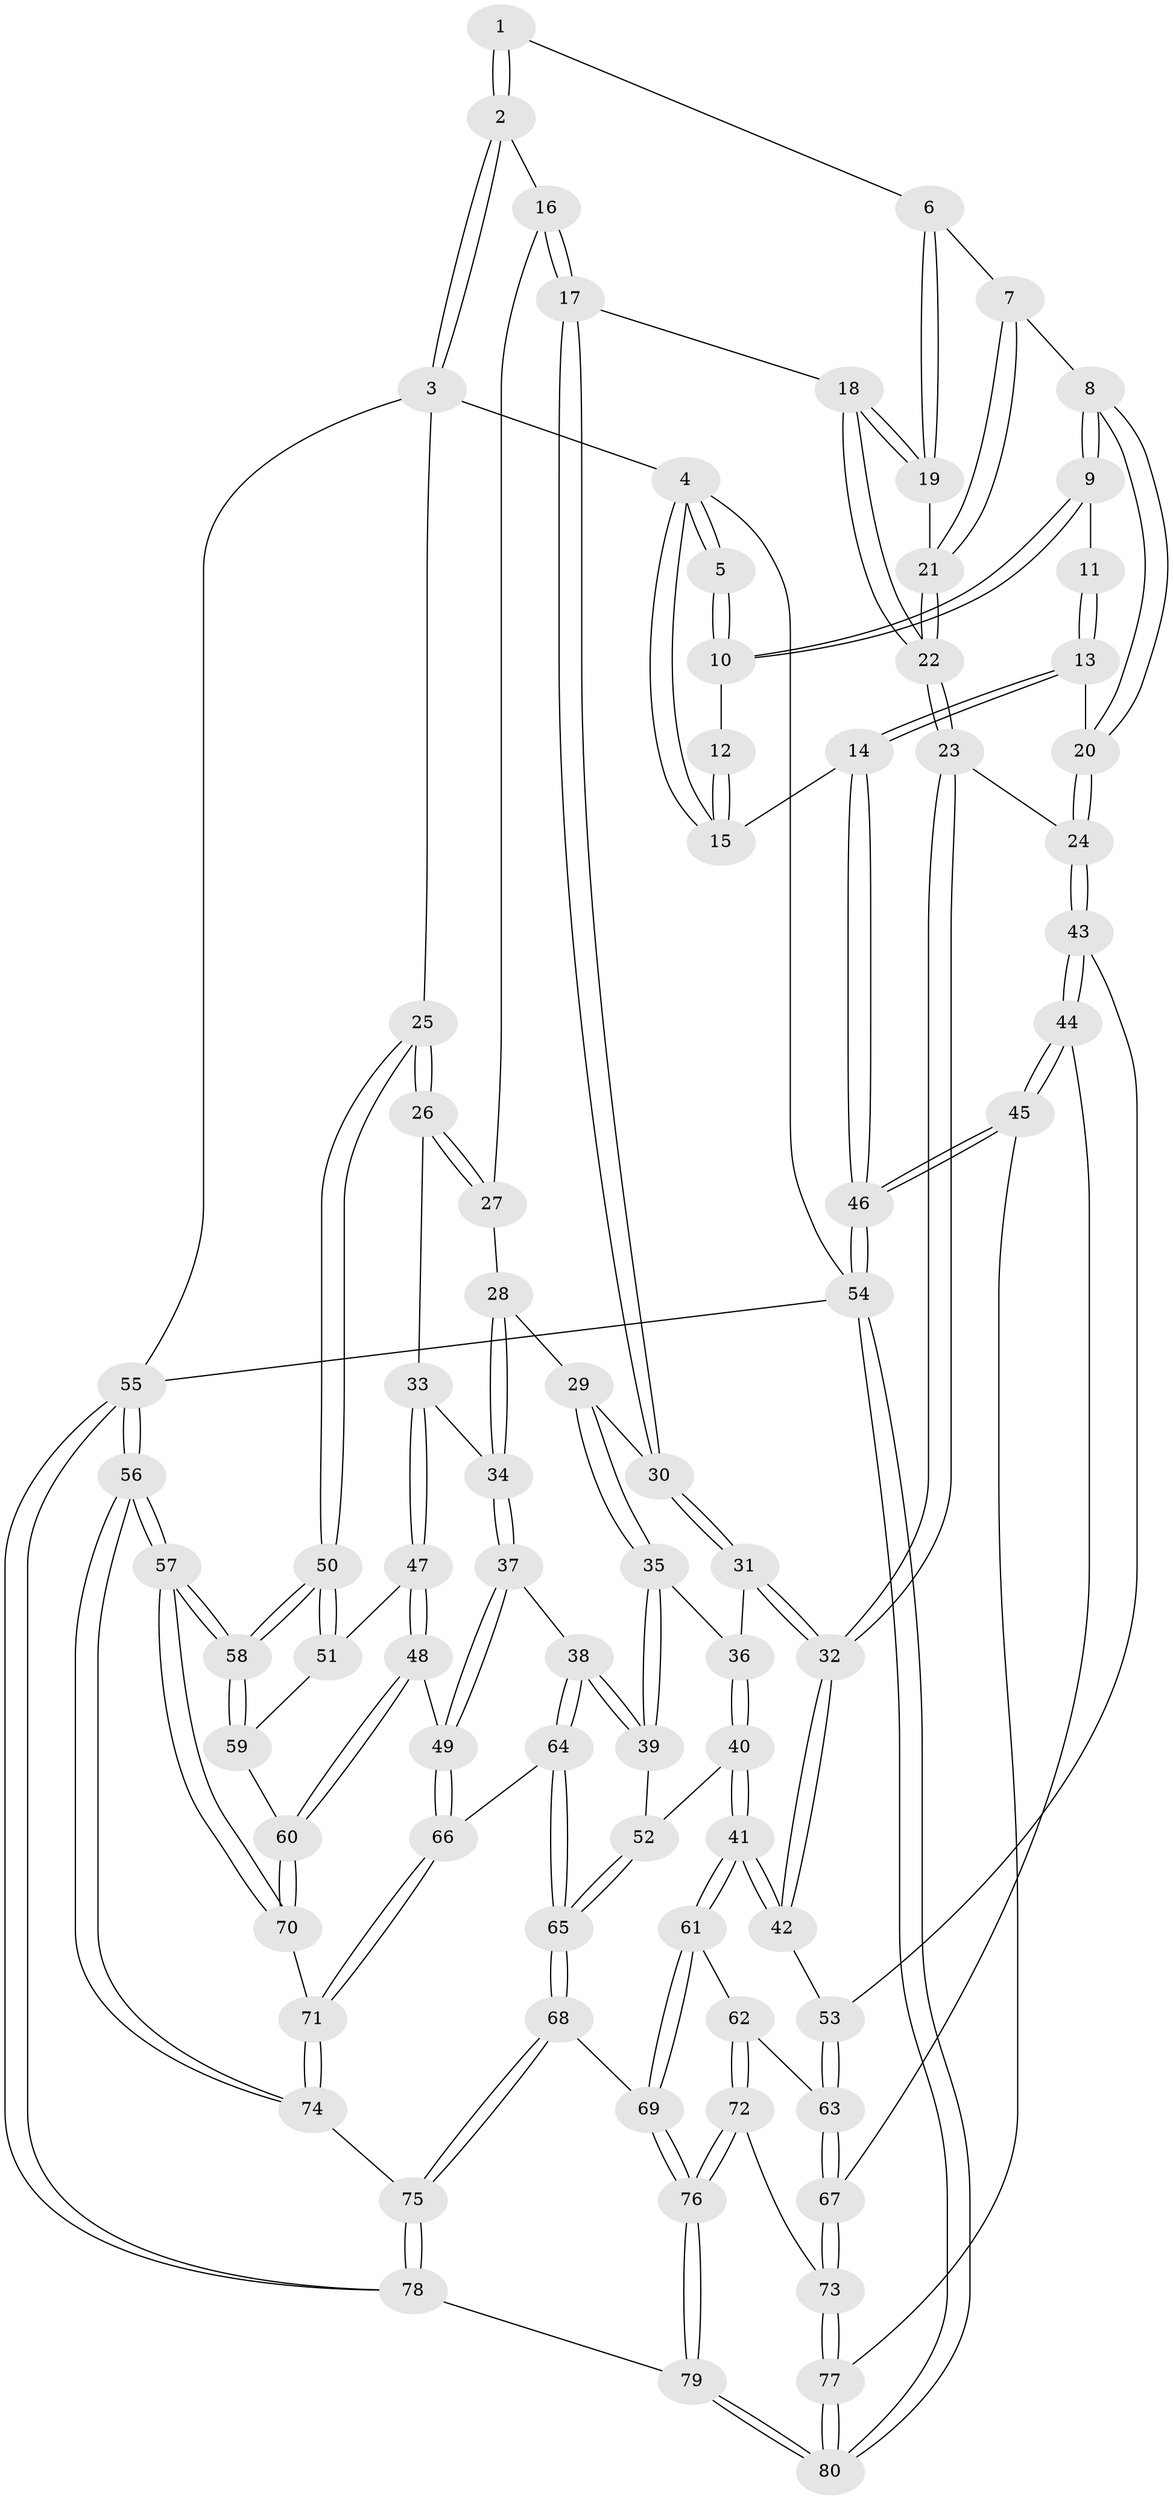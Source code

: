 // Generated by graph-tools (version 1.1) at 2025/27/03/15/25 16:27:57]
// undirected, 80 vertices, 197 edges
graph export_dot {
graph [start="1"]
  node [color=gray90,style=filled];
  1 [pos="+0.5525766303873314+0"];
  2 [pos="+0.9382107404510669+0"];
  3 [pos="+1+0"];
  4 [pos="+0+0"];
  5 [pos="+0.3028355829158006+0"];
  6 [pos="+0.5328287167943012+0.014196042047041064"];
  7 [pos="+0.3282190951527862+0.15976220164899274"];
  8 [pos="+0.2653912731991429+0.10036180772728207"];
  9 [pos="+0.264005491904974+0.0967117019242438"];
  10 [pos="+0.2592745323029202+0.07110090647422285"];
  11 [pos="+0.14002341819399272+0.14923164660495697"];
  12 [pos="+0.12132379824641884+0.08557476101916715"];
  13 [pos="+0.04045745184926055+0.3667964750102219"];
  14 [pos="+0+0.3322391254654293"];
  15 [pos="+0+0"];
  16 [pos="+0.7861935401123358+0.18196334691573163"];
  17 [pos="+0.5874714800136106+0.2582185543565108"];
  18 [pos="+0.5771794801940585+0.25155015312053547"];
  19 [pos="+0.5459239652789644+0.18113220918897927"];
  20 [pos="+0.08481021003398444+0.380072897241732"];
  21 [pos="+0.34006455492323856+0.1875961668374762"];
  22 [pos="+0.3210637381151797+0.37120051420640476"];
  23 [pos="+0.27062550218630715+0.44188951677902294"];
  24 [pos="+0.11849572440290693+0.3984255252343714"];
  25 [pos="+1+0.36427208567604363"];
  26 [pos="+1+0.3915029581095971"];
  27 [pos="+0.8311495715191837+0.268915986477358"];
  28 [pos="+0.7324920374230396+0.41523465086217587"];
  29 [pos="+0.708247614221861+0.41501509016143856"];
  30 [pos="+0.621603975599372+0.3656224977111864"];
  31 [pos="+0.5511169654582634+0.4537546151340635"];
  32 [pos="+0.2802485113777756+0.4562486081367402"];
  33 [pos="+0.8989429803836987+0.4925418800270844"];
  34 [pos="+0.864513444971045+0.4985143914874963"];
  35 [pos="+0.6673691053324299+0.5644277537792799"];
  36 [pos="+0.5685297781084783+0.5335681648068776"];
  37 [pos="+0.7633791897990108+0.6307080387186913"];
  38 [pos="+0.7377572549432905+0.6330047106023228"];
  39 [pos="+0.700783532093505+0.6227558202971255"];
  40 [pos="+0.47494500441518994+0.6555920280426829"];
  41 [pos="+0.4440482667051681+0.6742929786530261"];
  42 [pos="+0.28488521707453435+0.4724705772510082"];
  43 [pos="+0.07270480000205963+0.6871290604978366"];
  44 [pos="+0.02407465914591256+0.7907437495765397"];
  45 [pos="+0+0.847987116354433"];
  46 [pos="+0+0.9001533780237585"];
  47 [pos="+0.9335081042787574+0.6316277198507152"];
  48 [pos="+0.8612575780158073+0.7248123335470451"];
  49 [pos="+0.8427903800089959+0.7161675471328223"];
  50 [pos="+1+0.6748218155318411"];
  51 [pos="+0.9771323023072195+0.6494642198029483"];
  52 [pos="+0.6634107648298251+0.6470821197403974"];
  53 [pos="+0.23326530717465066+0.5991657261393349"];
  54 [pos="+0+1"];
  55 [pos="+1+1"];
  56 [pos="+1+1"];
  57 [pos="+1+1"];
  58 [pos="+1+0.7842785569170311"];
  59 [pos="+0.9448452526209976+0.7425935314986888"];
  60 [pos="+0.879540076540755+0.7504227686323955"];
  61 [pos="+0.4431113417310248+0.7062445138113338"];
  62 [pos="+0.22872770423966585+0.7432416678495483"];
  63 [pos="+0.21166116791100018+0.7347376109679769"];
  64 [pos="+0.7071746085196503+0.7780187001312181"];
  65 [pos="+0.6125743060043832+0.7884522963680611"];
  66 [pos="+0.7380262330901536+0.7993705659181158"];
  67 [pos="+0.08817051071610985+0.7866751510793006"];
  68 [pos="+0.5444709943025011+0.8328104048041948"];
  69 [pos="+0.4757096112780683+0.8345641707433259"];
  70 [pos="+0.8804095158160288+0.8515078770879485"];
  71 [pos="+0.7666133867099416+0.8786215479139062"];
  72 [pos="+0.31140797476602017+0.8881046302907447"];
  73 [pos="+0.2767888638097806+0.9129245322599685"];
  74 [pos="+0.7404590069544468+0.914285712113298"];
  75 [pos="+0.7050254712139745+0.9348533570495493"];
  76 [pos="+0.4617563186054678+0.8573190088590888"];
  77 [pos="+0.2598932679970709+0.9422329039321296"];
  78 [pos="+0.6456418087359386+1"];
  79 [pos="+0.5076429741180838+1"];
  80 [pos="+0.13048352876745253+1"];
  1 -- 2;
  1 -- 2;
  1 -- 6;
  2 -- 3;
  2 -- 3;
  2 -- 16;
  3 -- 4;
  3 -- 25;
  3 -- 55;
  4 -- 5;
  4 -- 5;
  4 -- 15;
  4 -- 15;
  4 -- 54;
  5 -- 10;
  5 -- 10;
  6 -- 7;
  6 -- 19;
  6 -- 19;
  7 -- 8;
  7 -- 21;
  7 -- 21;
  8 -- 9;
  8 -- 9;
  8 -- 20;
  8 -- 20;
  9 -- 10;
  9 -- 10;
  9 -- 11;
  10 -- 12;
  11 -- 13;
  11 -- 13;
  12 -- 15;
  12 -- 15;
  13 -- 14;
  13 -- 14;
  13 -- 20;
  14 -- 15;
  14 -- 46;
  14 -- 46;
  16 -- 17;
  16 -- 17;
  16 -- 27;
  17 -- 18;
  17 -- 30;
  17 -- 30;
  18 -- 19;
  18 -- 19;
  18 -- 22;
  18 -- 22;
  19 -- 21;
  20 -- 24;
  20 -- 24;
  21 -- 22;
  21 -- 22;
  22 -- 23;
  22 -- 23;
  23 -- 24;
  23 -- 32;
  23 -- 32;
  24 -- 43;
  24 -- 43;
  25 -- 26;
  25 -- 26;
  25 -- 50;
  25 -- 50;
  26 -- 27;
  26 -- 27;
  26 -- 33;
  27 -- 28;
  28 -- 29;
  28 -- 34;
  28 -- 34;
  29 -- 30;
  29 -- 35;
  29 -- 35;
  30 -- 31;
  30 -- 31;
  31 -- 32;
  31 -- 32;
  31 -- 36;
  32 -- 42;
  32 -- 42;
  33 -- 34;
  33 -- 47;
  33 -- 47;
  34 -- 37;
  34 -- 37;
  35 -- 36;
  35 -- 39;
  35 -- 39;
  36 -- 40;
  36 -- 40;
  37 -- 38;
  37 -- 49;
  37 -- 49;
  38 -- 39;
  38 -- 39;
  38 -- 64;
  38 -- 64;
  39 -- 52;
  40 -- 41;
  40 -- 41;
  40 -- 52;
  41 -- 42;
  41 -- 42;
  41 -- 61;
  41 -- 61;
  42 -- 53;
  43 -- 44;
  43 -- 44;
  43 -- 53;
  44 -- 45;
  44 -- 45;
  44 -- 67;
  45 -- 46;
  45 -- 46;
  45 -- 77;
  46 -- 54;
  46 -- 54;
  47 -- 48;
  47 -- 48;
  47 -- 51;
  48 -- 49;
  48 -- 60;
  48 -- 60;
  49 -- 66;
  49 -- 66;
  50 -- 51;
  50 -- 51;
  50 -- 58;
  50 -- 58;
  51 -- 59;
  52 -- 65;
  52 -- 65;
  53 -- 63;
  53 -- 63;
  54 -- 80;
  54 -- 80;
  54 -- 55;
  55 -- 56;
  55 -- 56;
  55 -- 78;
  55 -- 78;
  56 -- 57;
  56 -- 57;
  56 -- 74;
  56 -- 74;
  57 -- 58;
  57 -- 58;
  57 -- 70;
  57 -- 70;
  58 -- 59;
  58 -- 59;
  59 -- 60;
  60 -- 70;
  60 -- 70;
  61 -- 62;
  61 -- 69;
  61 -- 69;
  62 -- 63;
  62 -- 72;
  62 -- 72;
  63 -- 67;
  63 -- 67;
  64 -- 65;
  64 -- 65;
  64 -- 66;
  65 -- 68;
  65 -- 68;
  66 -- 71;
  66 -- 71;
  67 -- 73;
  67 -- 73;
  68 -- 69;
  68 -- 75;
  68 -- 75;
  69 -- 76;
  69 -- 76;
  70 -- 71;
  71 -- 74;
  71 -- 74;
  72 -- 73;
  72 -- 76;
  72 -- 76;
  73 -- 77;
  73 -- 77;
  74 -- 75;
  75 -- 78;
  75 -- 78;
  76 -- 79;
  76 -- 79;
  77 -- 80;
  77 -- 80;
  78 -- 79;
  79 -- 80;
  79 -- 80;
}
